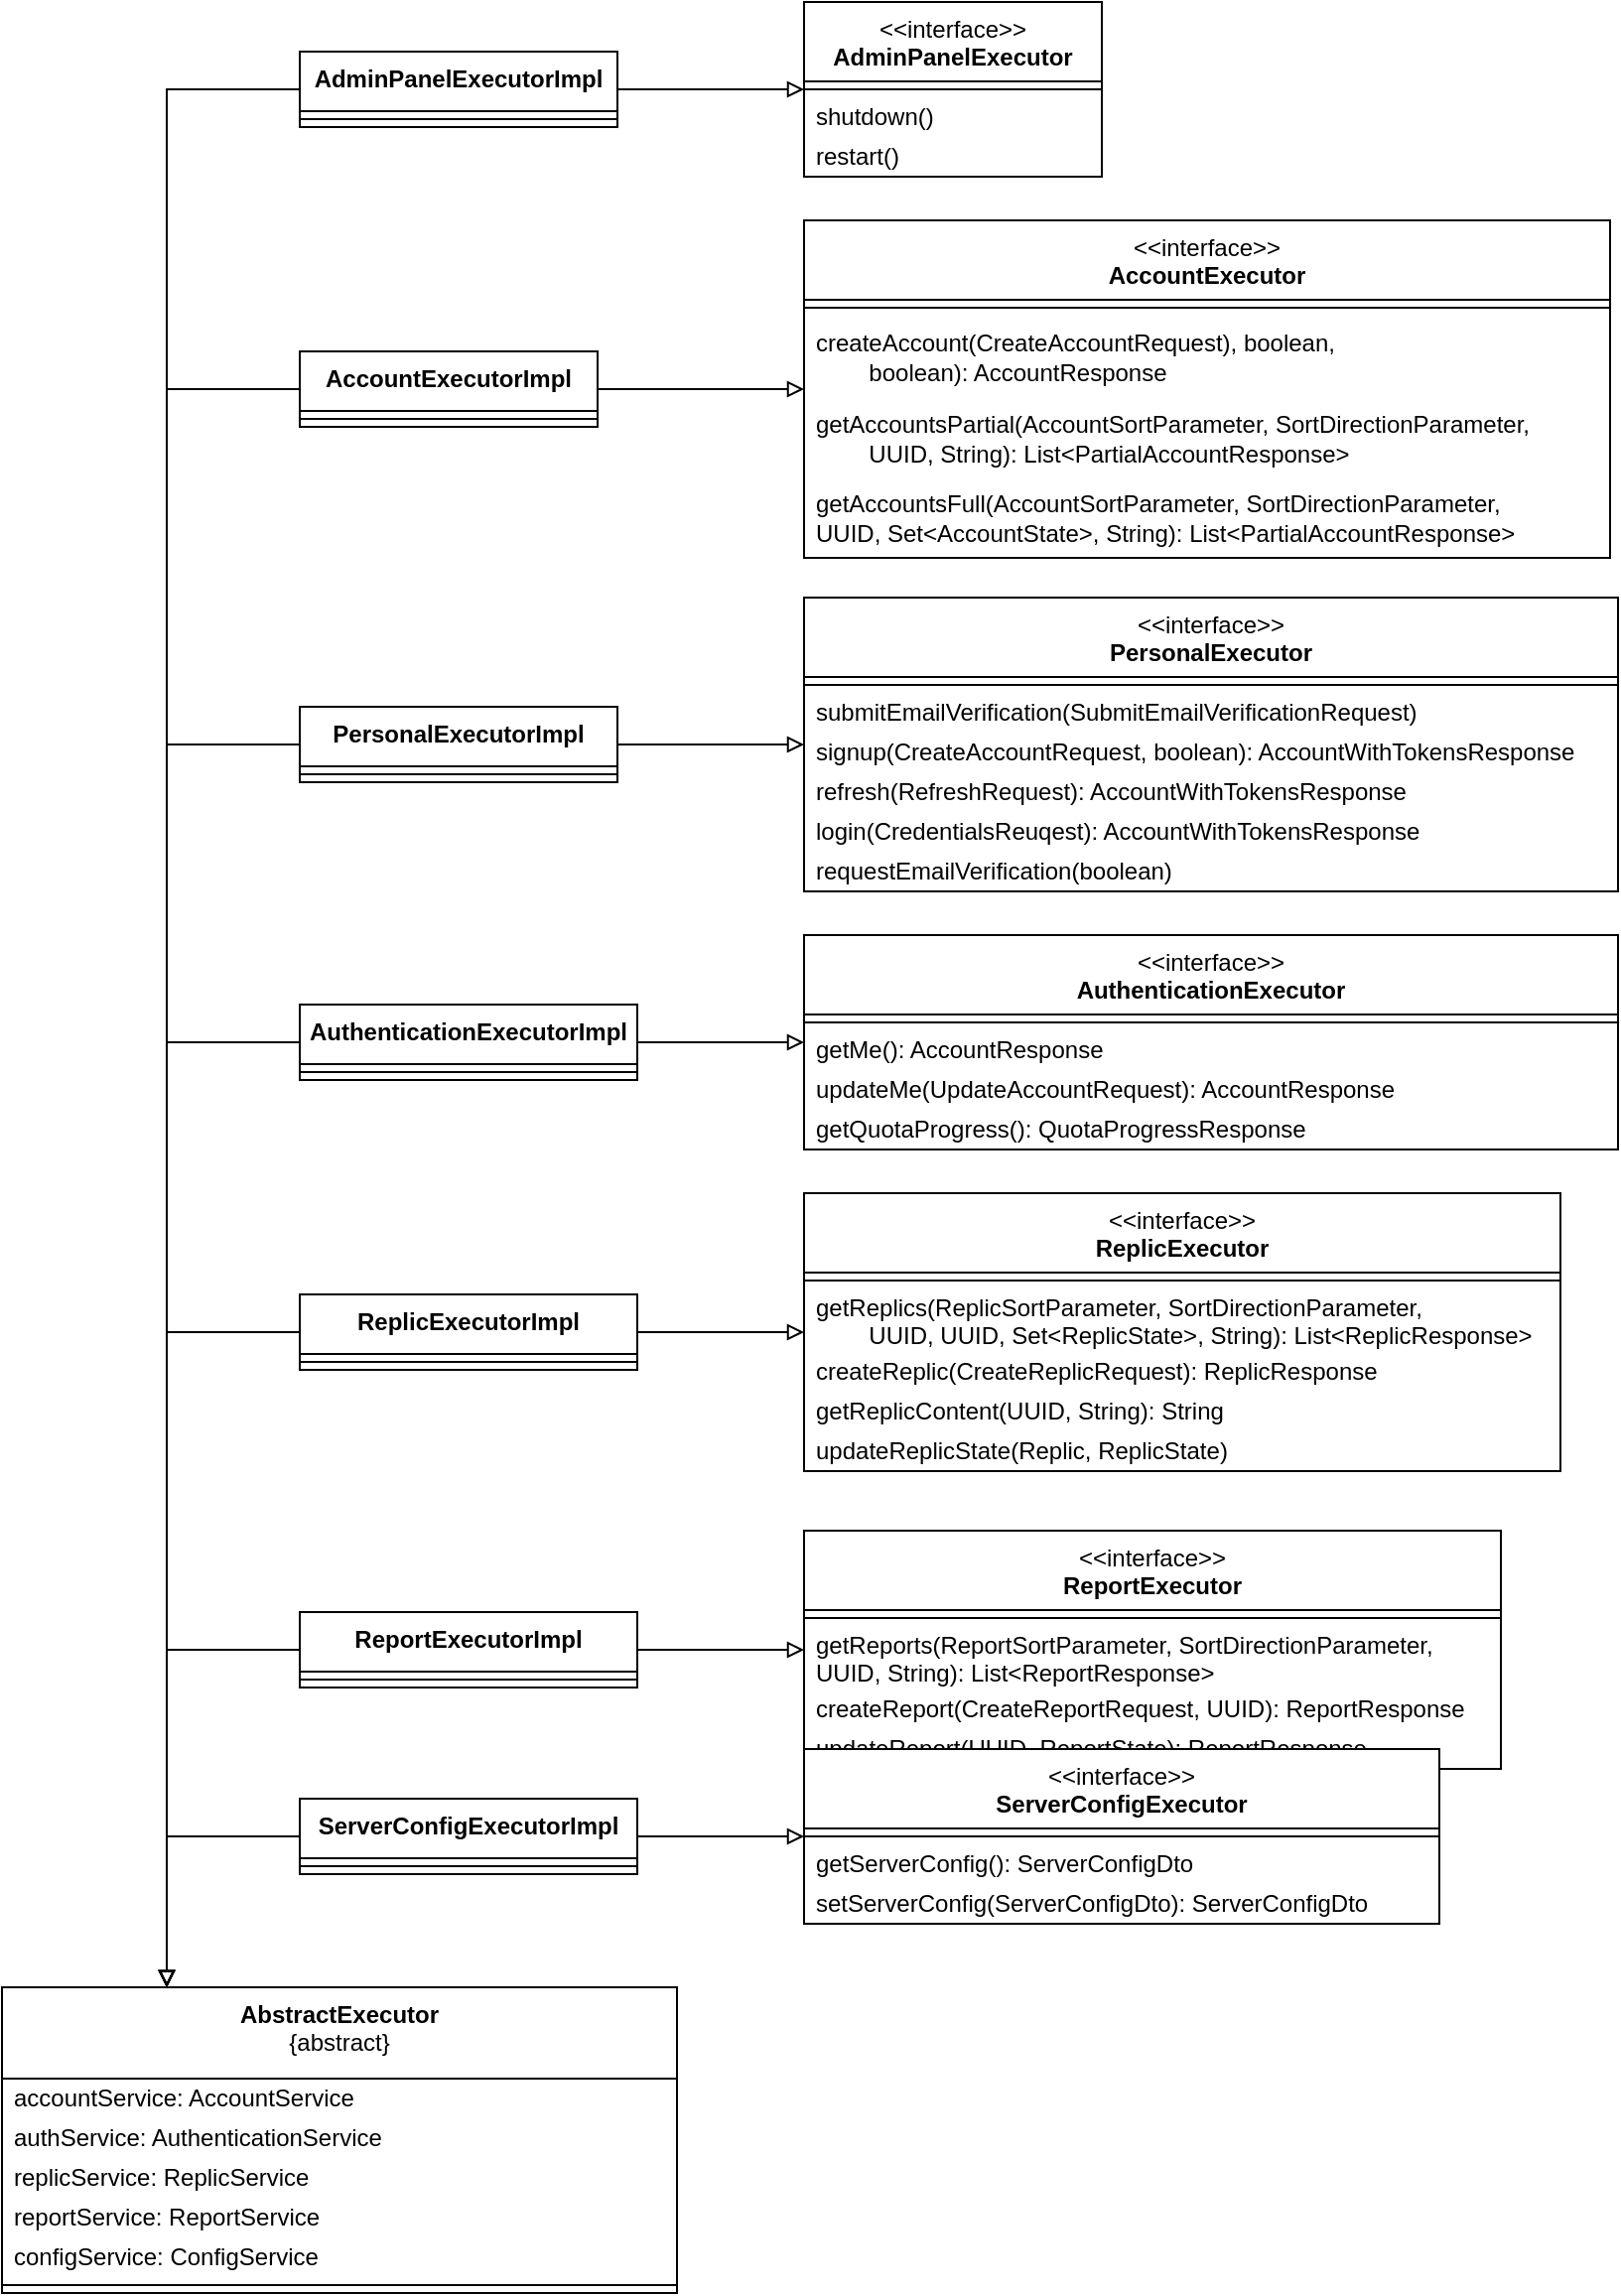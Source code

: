 <mxfile version="22.1.22" type="embed">
  <diagram name="Seite-1" id="tv3RCUC1lsHie5otSo7a">
    <mxGraphModel dx="872" dy="800" grid="1" gridSize="10" guides="1" tooltips="1" connect="1" arrows="1" fold="1" page="1" pageScale="1" pageWidth="827" pageHeight="1169" math="0" shadow="0">
      <root>
        <mxCell id="0" />
        <mxCell id="1" parent="0" />
        <mxCell id="zjGeTOThquZhaolVEsW3-189" value="&amp;lt;&amp;lt;interface&amp;gt;&amp;gt;&lt;br&gt;&lt;b&gt;AccountExecutor&lt;/b&gt;&lt;div&gt;&lt;br/&gt;&lt;/div&gt;" style="swimlane;fontStyle=0;align=center;verticalAlign=top;childLayout=stackLayout;horizontal=1;startSize=40;horizontalStack=0;resizeParent=1;resizeParentMax=0;resizeLast=0;collapsible=0;marginBottom=0;html=1;whiteSpace=wrap;" parent="1" vertex="1">
          <mxGeometry x="411" y="110" width="406" height="170" as="geometry" />
        </mxCell>
        <mxCell id="zjGeTOThquZhaolVEsW3-190" value="" style="line;strokeWidth=1;fillColor=none;align=left;verticalAlign=middle;spacingTop=-1;spacingLeft=3;spacingRight=3;rotatable=0;labelPosition=right;points=[];portConstraint=eastwest;" parent="zjGeTOThquZhaolVEsW3-189" vertex="1">
          <mxGeometry y="40" width="406" height="8" as="geometry" />
        </mxCell>
        <mxCell id="zjGeTOThquZhaolVEsW3-191" value="&lt;div&gt;createAccount(CreateAccountRequest), boolean,&amp;nbsp;&lt;/div&gt;&lt;div&gt;&lt;span style=&quot;white-space: pre;&quot;&gt;&#x9;&lt;/span&gt;boolean): AccountResponse&lt;/div&gt;" style="text;html=1;strokeColor=none;fillColor=none;align=left;verticalAlign=middle;spacingLeft=4;spacingRight=4;overflow=hidden;rotatable=0;points=[[0,0.5],[1,0.5]];portConstraint=eastwest;whiteSpace=wrap;" parent="zjGeTOThquZhaolVEsW3-189" vertex="1">
          <mxGeometry y="48" width="406" height="42" as="geometry" />
        </mxCell>
        <mxCell id="zjGeTOThquZhaolVEsW3-192" value="&lt;div&gt;getAccountsPartial(AccountSortParameter, SortDirectionParameter,&amp;nbsp;&lt;/div&gt;&lt;div&gt;&lt;span style=&quot;white-space: pre;&quot;&gt;&#x9;&lt;/span&gt;UUID, String): List&amp;lt;PartialAccountResponse&amp;gt;&lt;/div&gt;" style="text;html=1;strokeColor=none;fillColor=none;align=left;verticalAlign=middle;spacingLeft=4;spacingRight=4;overflow=hidden;rotatable=0;points=[[0,0.5],[1,0.5]];portConstraint=eastwest;whiteSpace=wrap;" parent="zjGeTOThquZhaolVEsW3-189" vertex="1">
          <mxGeometry y="90" width="406" height="40" as="geometry" />
        </mxCell>
        <mxCell id="zjGeTOThquZhaolVEsW3-193" value="&lt;div&gt;getAccountsFull(AccountSortParameter, SortDirectionParameter,&amp;nbsp;&lt;/div&gt;&lt;div&gt;UUID, Set&amp;lt;AccountState&amp;gt;, String): List&amp;lt;PartialAccountResponse&amp;gt;&lt;/div&gt;" style="text;html=1;strokeColor=none;fillColor=none;align=left;verticalAlign=middle;spacingLeft=4;spacingRight=4;overflow=hidden;rotatable=0;points=[[0,0.5],[1,0.5]];portConstraint=eastwest;whiteSpace=wrap;" parent="zjGeTOThquZhaolVEsW3-189" vertex="1">
          <mxGeometry y="130" width="406" height="40" as="geometry" />
        </mxCell>
        <mxCell id="zjGeTOThquZhaolVEsW3-194" value="&amp;lt;&amp;lt;interface&amp;gt;&amp;gt;&lt;br&gt;&lt;b&gt;AdminPanelExecutor&lt;/b&gt;&lt;div&gt;&lt;br&gt;&lt;/div&gt;" style="swimlane;fontStyle=0;align=center;verticalAlign=top;childLayout=stackLayout;horizontal=1;startSize=40;horizontalStack=0;resizeParent=1;resizeParentMax=0;resizeLast=0;collapsible=0;marginBottom=0;html=1;whiteSpace=wrap;" parent="1" vertex="1">
          <mxGeometry x="411" width="150" height="88" as="geometry" />
        </mxCell>
        <mxCell id="zjGeTOThquZhaolVEsW3-195" value="" style="line;strokeWidth=1;fillColor=none;align=left;verticalAlign=middle;spacingTop=-1;spacingLeft=3;spacingRight=3;rotatable=0;labelPosition=right;points=[];portConstraint=eastwest;" parent="zjGeTOThquZhaolVEsW3-194" vertex="1">
          <mxGeometry y="40" width="150" height="8" as="geometry" />
        </mxCell>
        <mxCell id="zjGeTOThquZhaolVEsW3-196" value="shutdown()" style="text;html=1;strokeColor=none;fillColor=none;align=left;verticalAlign=middle;spacingLeft=4;spacingRight=4;overflow=hidden;rotatable=0;points=[[0,0.5],[1,0.5]];portConstraint=eastwest;whiteSpace=wrap;" parent="zjGeTOThquZhaolVEsW3-194" vertex="1">
          <mxGeometry y="48" width="150" height="20" as="geometry" />
        </mxCell>
        <mxCell id="zjGeTOThquZhaolVEsW3-197" value="restart()" style="text;html=1;strokeColor=none;fillColor=none;align=left;verticalAlign=middle;spacingLeft=4;spacingRight=4;overflow=hidden;rotatable=0;points=[[0,0.5],[1,0.5]];portConstraint=eastwest;whiteSpace=wrap;" parent="zjGeTOThquZhaolVEsW3-194" vertex="1">
          <mxGeometry y="68" width="150" height="20" as="geometry" />
        </mxCell>
        <mxCell id="zjGeTOThquZhaolVEsW3-198" value="&amp;lt;&amp;lt;interface&amp;gt;&amp;gt;&lt;br&gt;&lt;b&gt;PersonalExecutor&lt;/b&gt;&lt;div&gt;&lt;br&gt;&lt;/div&gt;" style="swimlane;fontStyle=0;align=center;verticalAlign=top;childLayout=stackLayout;horizontal=1;startSize=40;horizontalStack=0;resizeParent=1;resizeParentMax=0;resizeLast=0;collapsible=0;marginBottom=0;html=1;whiteSpace=wrap;" parent="1" vertex="1">
          <mxGeometry x="411" y="300" width="410" height="148" as="geometry" />
        </mxCell>
        <mxCell id="zjGeTOThquZhaolVEsW3-199" value="" style="line;strokeWidth=1;fillColor=none;align=left;verticalAlign=middle;spacingTop=-1;spacingLeft=3;spacingRight=3;rotatable=0;labelPosition=right;points=[];portConstraint=eastwest;" parent="zjGeTOThquZhaolVEsW3-198" vertex="1">
          <mxGeometry y="40" width="410" height="8" as="geometry" />
        </mxCell>
        <mxCell id="zjGeTOThquZhaolVEsW3-200" value="submitEmailVerification(SubmitEmailVerificationRequest)" style="text;html=1;strokeColor=none;fillColor=none;align=left;verticalAlign=middle;spacingLeft=4;spacingRight=4;overflow=hidden;rotatable=0;points=[[0,0.5],[1,0.5]];portConstraint=eastwest;whiteSpace=wrap;" parent="zjGeTOThquZhaolVEsW3-198" vertex="1">
          <mxGeometry y="48" width="410" height="20" as="geometry" />
        </mxCell>
        <mxCell id="zjGeTOThquZhaolVEsW3-201" value="signup(CreateAccountRequest, boolean): AccountWithTokensResponse" style="text;html=1;strokeColor=none;fillColor=none;align=left;verticalAlign=middle;spacingLeft=4;spacingRight=4;overflow=hidden;rotatable=0;points=[[0,0.5],[1,0.5]];portConstraint=eastwest;whiteSpace=wrap;" parent="zjGeTOThquZhaolVEsW3-198" vertex="1">
          <mxGeometry y="68" width="410" height="20" as="geometry" />
        </mxCell>
        <mxCell id="zjGeTOThquZhaolVEsW3-202" value="refresh(RefreshRequest): AccountWithTokensResponse" style="text;html=1;strokeColor=none;fillColor=none;align=left;verticalAlign=middle;spacingLeft=4;spacingRight=4;overflow=hidden;rotatable=0;points=[[0,0.5],[1,0.5]];portConstraint=eastwest;whiteSpace=wrap;" parent="zjGeTOThquZhaolVEsW3-198" vertex="1">
          <mxGeometry y="88" width="410" height="20" as="geometry" />
        </mxCell>
        <mxCell id="zjGeTOThquZhaolVEsW3-203" value="login(CredentialsReuqest): AccountWithTokensResponse" style="text;html=1;strokeColor=none;fillColor=none;align=left;verticalAlign=middle;spacingLeft=4;spacingRight=4;overflow=hidden;rotatable=0;points=[[0,0.5],[1,0.5]];portConstraint=eastwest;whiteSpace=wrap;" parent="zjGeTOThquZhaolVEsW3-198" vertex="1">
          <mxGeometry y="108" width="410" height="20" as="geometry" />
        </mxCell>
        <mxCell id="zjGeTOThquZhaolVEsW3-204" value="requestEmailVerification(boolean)" style="text;html=1;strokeColor=none;fillColor=none;align=left;verticalAlign=middle;spacingLeft=4;spacingRight=4;overflow=hidden;rotatable=0;points=[[0,0.5],[1,0.5]];portConstraint=eastwest;whiteSpace=wrap;" parent="zjGeTOThquZhaolVEsW3-198" vertex="1">
          <mxGeometry y="128" width="410" height="20" as="geometry" />
        </mxCell>
        <mxCell id="zjGeTOThquZhaolVEsW3-205" value="&amp;lt;&amp;lt;interface&amp;gt;&amp;gt;&lt;br&gt;&lt;b&gt;ReplicExecutor&lt;/b&gt;&lt;div&gt;&lt;br&gt;&lt;/div&gt;" style="swimlane;fontStyle=0;align=center;verticalAlign=top;childLayout=stackLayout;horizontal=1;startSize=40;horizontalStack=0;resizeParent=1;resizeParentMax=0;resizeLast=0;collapsible=0;marginBottom=0;html=1;whiteSpace=wrap;" parent="1" vertex="1">
          <mxGeometry x="411" y="600" width="381" height="140" as="geometry" />
        </mxCell>
        <mxCell id="zjGeTOThquZhaolVEsW3-206" value="" style="line;strokeWidth=1;fillColor=none;align=left;verticalAlign=middle;spacingTop=-1;spacingLeft=3;spacingRight=3;rotatable=0;labelPosition=right;points=[];portConstraint=eastwest;" parent="zjGeTOThquZhaolVEsW3-205" vertex="1">
          <mxGeometry y="40" width="381" height="8" as="geometry" />
        </mxCell>
        <mxCell id="zjGeTOThquZhaolVEsW3-207" value="&lt;div&gt;getReplics(ReplicSortParameter, SortDirectionParameter,&amp;nbsp;&lt;/div&gt;&lt;div&gt;&lt;span style=&quot;white-space: pre;&quot;&gt;&#x9;&lt;/span&gt;UUID, UUID, Set&amp;lt;ReplicState&amp;gt;, String): List&amp;lt;ReplicResponse&amp;gt;&lt;/div&gt;" style="text;html=1;strokeColor=none;fillColor=none;align=left;verticalAlign=middle;spacingLeft=4;spacingRight=4;overflow=hidden;rotatable=0;points=[[0,0.5],[1,0.5]];portConstraint=eastwest;whiteSpace=wrap;" parent="zjGeTOThquZhaolVEsW3-205" vertex="1">
          <mxGeometry y="48" width="381" height="32" as="geometry" />
        </mxCell>
        <mxCell id="zjGeTOThquZhaolVEsW3-208" value="createReplic(CreateReplicRequest): ReplicResponse" style="text;html=1;strokeColor=none;fillColor=none;align=left;verticalAlign=middle;spacingLeft=4;spacingRight=4;overflow=hidden;rotatable=0;points=[[0,0.5],[1,0.5]];portConstraint=eastwest;whiteSpace=wrap;" parent="zjGeTOThquZhaolVEsW3-205" vertex="1">
          <mxGeometry y="80" width="381" height="20" as="geometry" />
        </mxCell>
        <mxCell id="zjGeTOThquZhaolVEsW3-209" value="getReplicContent(UUID, String): String" style="text;html=1;strokeColor=none;fillColor=none;align=left;verticalAlign=middle;spacingLeft=4;spacingRight=4;overflow=hidden;rotatable=0;points=[[0,0.5],[1,0.5]];portConstraint=eastwest;whiteSpace=wrap;" parent="zjGeTOThquZhaolVEsW3-205" vertex="1">
          <mxGeometry y="100" width="381" height="20" as="geometry" />
        </mxCell>
        <mxCell id="2" value="updateReplicState(Replic, ReplicState)" style="text;html=1;strokeColor=none;fillColor=none;align=left;verticalAlign=middle;spacingLeft=4;spacingRight=4;overflow=hidden;rotatable=0;points=[[0,0.5],[1,0.5]];portConstraint=eastwest;whiteSpace=wrap;" vertex="1" parent="zjGeTOThquZhaolVEsW3-205">
          <mxGeometry y="120" width="381" height="20" as="geometry" />
        </mxCell>
        <mxCell id="zjGeTOThquZhaolVEsW3-210" value="&amp;lt;&amp;lt;interface&amp;gt;&amp;gt;&lt;br&gt;&lt;b&gt;ReportExecutor&lt;/b&gt;&lt;div&gt;&lt;br&gt;&lt;/div&gt;" style="swimlane;fontStyle=0;align=center;verticalAlign=top;childLayout=stackLayout;horizontal=1;startSize=40;horizontalStack=0;resizeParent=1;resizeParentMax=0;resizeLast=0;collapsible=0;marginBottom=0;html=1;whiteSpace=wrap;" parent="1" vertex="1">
          <mxGeometry x="411" y="770" width="351" height="120" as="geometry" />
        </mxCell>
        <mxCell id="zjGeTOThquZhaolVEsW3-211" value="" style="line;strokeWidth=1;fillColor=none;align=left;verticalAlign=middle;spacingTop=-1;spacingLeft=3;spacingRight=3;rotatable=0;labelPosition=right;points=[];portConstraint=eastwest;" parent="zjGeTOThquZhaolVEsW3-210" vertex="1">
          <mxGeometry y="40" width="351" height="8" as="geometry" />
        </mxCell>
        <mxCell id="zjGeTOThquZhaolVEsW3-212" value="&lt;div&gt;getReports(ReportSortParameter, SortDirectionParameter,&amp;nbsp;&lt;/div&gt;&lt;div&gt;UUID, String): List&amp;lt;ReportResponse&amp;gt;&lt;/div&gt;" style="text;html=1;strokeColor=none;fillColor=none;align=left;verticalAlign=middle;spacingLeft=4;spacingRight=4;overflow=hidden;rotatable=0;points=[[0,0.5],[1,0.5]];portConstraint=eastwest;whiteSpace=wrap;" parent="zjGeTOThquZhaolVEsW3-210" vertex="1">
          <mxGeometry y="48" width="351" height="32" as="geometry" />
        </mxCell>
        <mxCell id="zjGeTOThquZhaolVEsW3-213" value="createReport(CreateReportRequest, UUID): ReportResponse" style="text;html=1;strokeColor=none;fillColor=none;align=left;verticalAlign=middle;spacingLeft=4;spacingRight=4;overflow=hidden;rotatable=0;points=[[0,0.5],[1,0.5]];portConstraint=eastwest;whiteSpace=wrap;" parent="zjGeTOThquZhaolVEsW3-210" vertex="1">
          <mxGeometry y="80" width="351" height="20" as="geometry" />
        </mxCell>
        <mxCell id="zjGeTOThquZhaolVEsW3-214" value="updateReport(UUID, ReportState): ReportResponse" style="text;html=1;strokeColor=none;fillColor=none;align=left;verticalAlign=middle;spacingLeft=4;spacingRight=4;overflow=hidden;rotatable=0;points=[[0,0.5],[1,0.5]];portConstraint=eastwest;whiteSpace=wrap;" parent="zjGeTOThquZhaolVEsW3-210" vertex="1">
          <mxGeometry y="100" width="351" height="20" as="geometry" />
        </mxCell>
        <mxCell id="zjGeTOThquZhaolVEsW3-215" value="&amp;lt;&amp;lt;interface&amp;gt;&amp;gt;&lt;br&gt;&lt;b&gt;ServerConfigExecutor&lt;/b&gt;&lt;div&gt;&lt;br&gt;&lt;/div&gt;" style="swimlane;fontStyle=0;align=center;verticalAlign=top;childLayout=stackLayout;horizontal=1;startSize=40;horizontalStack=0;resizeParent=1;resizeParentMax=0;resizeLast=0;collapsible=0;marginBottom=0;html=1;whiteSpace=wrap;" parent="1" vertex="1">
          <mxGeometry x="411" y="880" width="320" height="88" as="geometry" />
        </mxCell>
        <mxCell id="zjGeTOThquZhaolVEsW3-216" value="" style="line;strokeWidth=1;fillColor=none;align=left;verticalAlign=middle;spacingTop=-1;spacingLeft=3;spacingRight=3;rotatable=0;labelPosition=right;points=[];portConstraint=eastwest;" parent="zjGeTOThquZhaolVEsW3-215" vertex="1">
          <mxGeometry y="40" width="320" height="8" as="geometry" />
        </mxCell>
        <mxCell id="zjGeTOThquZhaolVEsW3-217" value="getServerConfig(): ServerConfigDto" style="text;html=1;strokeColor=none;fillColor=none;align=left;verticalAlign=middle;spacingLeft=4;spacingRight=4;overflow=hidden;rotatable=0;points=[[0,0.5],[1,0.5]];portConstraint=eastwest;whiteSpace=wrap;" parent="zjGeTOThquZhaolVEsW3-215" vertex="1">
          <mxGeometry y="48" width="320" height="20" as="geometry" />
        </mxCell>
        <mxCell id="zjGeTOThquZhaolVEsW3-218" value="setServerConfig(ServerConfigDto): ServerConfigDto" style="text;html=1;strokeColor=none;fillColor=none;align=left;verticalAlign=middle;spacingLeft=4;spacingRight=4;overflow=hidden;rotatable=0;points=[[0,0.5],[1,0.5]];portConstraint=eastwest;whiteSpace=wrap;" parent="zjGeTOThquZhaolVEsW3-215" vertex="1">
          <mxGeometry y="68" width="320" height="20" as="geometry" />
        </mxCell>
        <mxCell id="zjGeTOThquZhaolVEsW3-219" value="&amp;lt;&amp;lt;interface&amp;gt;&amp;gt;&lt;br&gt;&lt;b&gt;AuthenticationExecutor&lt;/b&gt;&lt;div&gt;&lt;br&gt;&lt;/div&gt;" style="swimlane;fontStyle=0;align=center;verticalAlign=top;childLayout=stackLayout;horizontal=1;startSize=40;horizontalStack=0;resizeParent=1;resizeParentMax=0;resizeLast=0;collapsible=0;marginBottom=0;html=1;whiteSpace=wrap;" parent="1" vertex="1">
          <mxGeometry x="411" y="470" width="410" height="108" as="geometry" />
        </mxCell>
        <mxCell id="zjGeTOThquZhaolVEsW3-220" value="" style="line;strokeWidth=1;fillColor=none;align=left;verticalAlign=middle;spacingTop=-1;spacingLeft=3;spacingRight=3;rotatable=0;labelPosition=right;points=[];portConstraint=eastwest;" parent="zjGeTOThquZhaolVEsW3-219" vertex="1">
          <mxGeometry y="40" width="410" height="8" as="geometry" />
        </mxCell>
        <mxCell id="zjGeTOThquZhaolVEsW3-221" value="getMe(): AccountResponse" style="text;html=1;strokeColor=none;fillColor=none;align=left;verticalAlign=middle;spacingLeft=4;spacingRight=4;overflow=hidden;rotatable=0;points=[[0,0.5],[1,0.5]];portConstraint=eastwest;whiteSpace=wrap;" parent="zjGeTOThquZhaolVEsW3-219" vertex="1">
          <mxGeometry y="48" width="410" height="20" as="geometry" />
        </mxCell>
        <mxCell id="zjGeTOThquZhaolVEsW3-222" value="updateMe(UpdateAccountRequest): AccountResponse" style="text;html=1;strokeColor=none;fillColor=none;align=left;verticalAlign=middle;spacingLeft=4;spacingRight=4;overflow=hidden;rotatable=0;points=[[0,0.5],[1,0.5]];portConstraint=eastwest;whiteSpace=wrap;" parent="zjGeTOThquZhaolVEsW3-219" vertex="1">
          <mxGeometry y="68" width="410" height="20" as="geometry" />
        </mxCell>
        <mxCell id="zjGeTOThquZhaolVEsW3-223" value="getQuotaProgress(): QuotaProgressResponse" style="text;html=1;strokeColor=none;fillColor=none;align=left;verticalAlign=middle;spacingLeft=4;spacingRight=4;overflow=hidden;rotatable=0;points=[[0,0.5],[1,0.5]];portConstraint=eastwest;whiteSpace=wrap;" parent="zjGeTOThquZhaolVEsW3-219" vertex="1">
          <mxGeometry y="88" width="410" height="20" as="geometry" />
        </mxCell>
        <mxCell id="zjGeTOThquZhaolVEsW3-250" style="edgeStyle=orthogonalEdgeStyle;rounded=0;orthogonalLoop=1;jettySize=auto;html=1;endArrow=block;endFill=0;" parent="1" source="zjGeTOThquZhaolVEsW3-224" target="zjGeTOThquZhaolVEsW3-194" edge="1">
          <mxGeometry relative="1" as="geometry" />
        </mxCell>
        <mxCell id="zjGeTOThquZhaolVEsW3-270" style="edgeStyle=orthogonalEdgeStyle;rounded=0;orthogonalLoop=1;jettySize=auto;html=1;endArrow=block;endFill=0;" parent="1" source="zjGeTOThquZhaolVEsW3-224" target="zjGeTOThquZhaolVEsW3-240" edge="1">
          <mxGeometry relative="1" as="geometry">
            <Array as="points">
              <mxPoint x="90" y="44" />
            </Array>
          </mxGeometry>
        </mxCell>
        <mxCell id="zjGeTOThquZhaolVEsW3-224" value="&lt;b&gt;AdminPanelExecutorImpl&lt;/b&gt;" style="swimlane;fontStyle=0;align=center;verticalAlign=top;childLayout=stackLayout;horizontal=1;startSize=30;horizontalStack=0;resizeParent=1;resizeParentMax=0;resizeLast=0;collapsible=0;marginBottom=0;html=1;whiteSpace=wrap;" parent="1" vertex="1">
          <mxGeometry x="157" y="25" width="160" height="38" as="geometry" />
        </mxCell>
        <mxCell id="zjGeTOThquZhaolVEsW3-225" value="" style="line;strokeWidth=1;fillColor=none;align=left;verticalAlign=middle;spacingTop=-1;spacingLeft=3;spacingRight=3;rotatable=0;labelPosition=right;points=[];portConstraint=eastwest;" parent="zjGeTOThquZhaolVEsW3-224" vertex="1">
          <mxGeometry y="30" width="160" height="8" as="geometry" />
        </mxCell>
        <mxCell id="zjGeTOThquZhaolVEsW3-249" style="edgeStyle=orthogonalEdgeStyle;rounded=0;orthogonalLoop=1;jettySize=auto;html=1;endArrow=block;endFill=0;" parent="1" source="zjGeTOThquZhaolVEsW3-228" target="zjGeTOThquZhaolVEsW3-240" edge="1">
          <mxGeometry relative="1" as="geometry">
            <Array as="points">
              <mxPoint x="90" y="195" />
            </Array>
          </mxGeometry>
        </mxCell>
        <mxCell id="zjGeTOThquZhaolVEsW3-252" style="edgeStyle=orthogonalEdgeStyle;rounded=0;orthogonalLoop=1;jettySize=auto;html=1;endArrow=block;endFill=0;" parent="1" source="zjGeTOThquZhaolVEsW3-228" target="zjGeTOThquZhaolVEsW3-189" edge="1">
          <mxGeometry relative="1" as="geometry" />
        </mxCell>
        <mxCell id="zjGeTOThquZhaolVEsW3-228" value="&lt;b&gt;AccountExecutorImpl&lt;/b&gt;" style="swimlane;fontStyle=0;align=center;verticalAlign=top;childLayout=stackLayout;horizontal=1;startSize=30;horizontalStack=0;resizeParent=1;resizeParentMax=0;resizeLast=0;collapsible=0;marginBottom=0;html=1;whiteSpace=wrap;" parent="1" vertex="1">
          <mxGeometry x="157" y="176" width="150" height="38" as="geometry" />
        </mxCell>
        <mxCell id="zjGeTOThquZhaolVEsW3-229" value="" style="line;strokeWidth=1;fillColor=none;align=left;verticalAlign=middle;spacingTop=-1;spacingLeft=3;spacingRight=3;rotatable=0;labelPosition=right;points=[];portConstraint=eastwest;" parent="zjGeTOThquZhaolVEsW3-228" vertex="1">
          <mxGeometry y="30" width="150" height="8" as="geometry" />
        </mxCell>
        <mxCell id="zjGeTOThquZhaolVEsW3-248" style="edgeStyle=orthogonalEdgeStyle;rounded=0;orthogonalLoop=1;jettySize=auto;html=1;endArrow=block;endFill=0;" parent="1" source="zjGeTOThquZhaolVEsW3-230" target="zjGeTOThquZhaolVEsW3-240" edge="1">
          <mxGeometry relative="1" as="geometry">
            <Array as="points">
              <mxPoint x="90" y="374" />
            </Array>
          </mxGeometry>
        </mxCell>
        <mxCell id="zjGeTOThquZhaolVEsW3-253" style="edgeStyle=orthogonalEdgeStyle;rounded=0;orthogonalLoop=1;jettySize=auto;html=1;endArrow=block;endFill=0;" parent="1" source="zjGeTOThquZhaolVEsW3-230" target="zjGeTOThquZhaolVEsW3-198" edge="1">
          <mxGeometry relative="1" as="geometry" />
        </mxCell>
        <mxCell id="zjGeTOThquZhaolVEsW3-230" value="&lt;b&gt;PersonalExecutorImpl&lt;/b&gt;" style="swimlane;fontStyle=0;align=center;verticalAlign=top;childLayout=stackLayout;horizontal=1;startSize=30;horizontalStack=0;resizeParent=1;resizeParentMax=0;resizeLast=0;collapsible=0;marginBottom=0;html=1;whiteSpace=wrap;" parent="1" vertex="1">
          <mxGeometry x="157" y="355" width="160" height="38" as="geometry" />
        </mxCell>
        <mxCell id="zjGeTOThquZhaolVEsW3-231" value="" style="line;strokeWidth=1;fillColor=none;align=left;verticalAlign=middle;spacingTop=-1;spacingLeft=3;spacingRight=3;rotatable=0;labelPosition=right;points=[];portConstraint=eastwest;" parent="zjGeTOThquZhaolVEsW3-230" vertex="1">
          <mxGeometry y="30" width="160" height="8" as="geometry" />
        </mxCell>
        <mxCell id="zjGeTOThquZhaolVEsW3-246" style="edgeStyle=orthogonalEdgeStyle;rounded=0;orthogonalLoop=1;jettySize=auto;html=1;endArrow=block;endFill=0;" parent="1" source="zjGeTOThquZhaolVEsW3-232" target="zjGeTOThquZhaolVEsW3-240" edge="1">
          <mxGeometry relative="1" as="geometry">
            <Array as="points">
              <mxPoint x="90" y="524" />
            </Array>
          </mxGeometry>
        </mxCell>
        <mxCell id="zjGeTOThquZhaolVEsW3-254" style="edgeStyle=orthogonalEdgeStyle;rounded=0;orthogonalLoop=1;jettySize=auto;html=1;endArrow=block;endFill=0;" parent="1" source="zjGeTOThquZhaolVEsW3-232" target="zjGeTOThquZhaolVEsW3-219" edge="1">
          <mxGeometry relative="1" as="geometry" />
        </mxCell>
        <mxCell id="zjGeTOThquZhaolVEsW3-232" value="&lt;b&gt;AuthenticationExecutorImpl&lt;/b&gt;" style="swimlane;fontStyle=0;align=center;verticalAlign=top;childLayout=stackLayout;horizontal=1;startSize=30;horizontalStack=0;resizeParent=1;resizeParentMax=0;resizeLast=0;collapsible=0;marginBottom=0;html=1;whiteSpace=wrap;" parent="1" vertex="1">
          <mxGeometry x="157" y="505" width="170" height="38" as="geometry" />
        </mxCell>
        <mxCell id="zjGeTOThquZhaolVEsW3-233" value="" style="line;strokeWidth=1;fillColor=none;align=left;verticalAlign=middle;spacingTop=-1;spacingLeft=3;spacingRight=3;rotatable=0;labelPosition=right;points=[];portConstraint=eastwest;" parent="zjGeTOThquZhaolVEsW3-232" vertex="1">
          <mxGeometry y="30" width="170" height="8" as="geometry" />
        </mxCell>
        <mxCell id="zjGeTOThquZhaolVEsW3-245" style="edgeStyle=orthogonalEdgeStyle;rounded=0;orthogonalLoop=1;jettySize=auto;html=1;endArrow=block;endFill=0;" parent="1" source="zjGeTOThquZhaolVEsW3-234" target="zjGeTOThquZhaolVEsW3-240" edge="1">
          <mxGeometry relative="1" as="geometry">
            <Array as="points">
              <mxPoint x="90" y="670" />
            </Array>
          </mxGeometry>
        </mxCell>
        <mxCell id="zjGeTOThquZhaolVEsW3-255" style="edgeStyle=orthogonalEdgeStyle;rounded=0;orthogonalLoop=1;jettySize=auto;html=1;endArrow=block;endFill=0;" parent="1" source="zjGeTOThquZhaolVEsW3-234" target="zjGeTOThquZhaolVEsW3-205" edge="1">
          <mxGeometry relative="1" as="geometry" />
        </mxCell>
        <mxCell id="zjGeTOThquZhaolVEsW3-234" value="&lt;b&gt;ReplicExecutorImpl&lt;/b&gt;" style="swimlane;fontStyle=0;align=center;verticalAlign=top;childLayout=stackLayout;horizontal=1;startSize=30;horizontalStack=0;resizeParent=1;resizeParentMax=0;resizeLast=0;collapsible=0;marginBottom=0;html=1;whiteSpace=wrap;" parent="1" vertex="1">
          <mxGeometry x="157" y="651" width="170" height="38" as="geometry" />
        </mxCell>
        <mxCell id="zjGeTOThquZhaolVEsW3-235" value="" style="line;strokeWidth=1;fillColor=none;align=left;verticalAlign=middle;spacingTop=-1;spacingLeft=3;spacingRight=3;rotatable=0;labelPosition=right;points=[];portConstraint=eastwest;" parent="zjGeTOThquZhaolVEsW3-234" vertex="1">
          <mxGeometry y="30" width="170" height="8" as="geometry" />
        </mxCell>
        <mxCell id="zjGeTOThquZhaolVEsW3-244" style="edgeStyle=orthogonalEdgeStyle;rounded=0;orthogonalLoop=1;jettySize=auto;html=1;endArrow=block;endFill=0;" parent="1" source="zjGeTOThquZhaolVEsW3-236" target="zjGeTOThquZhaolVEsW3-240" edge="1">
          <mxGeometry relative="1" as="geometry">
            <Array as="points">
              <mxPoint x="90" y="830" />
            </Array>
          </mxGeometry>
        </mxCell>
        <mxCell id="zjGeTOThquZhaolVEsW3-256" style="edgeStyle=orthogonalEdgeStyle;rounded=0;orthogonalLoop=1;jettySize=auto;html=1;endArrow=block;endFill=0;" parent="1" source="zjGeTOThquZhaolVEsW3-236" target="zjGeTOThquZhaolVEsW3-210" edge="1">
          <mxGeometry relative="1" as="geometry" />
        </mxCell>
        <mxCell id="zjGeTOThquZhaolVEsW3-236" value="&lt;b&gt;ReportExecutorImpl&lt;/b&gt;" style="swimlane;fontStyle=0;align=center;verticalAlign=top;childLayout=stackLayout;horizontal=1;startSize=30;horizontalStack=0;resizeParent=1;resizeParentMax=0;resizeLast=0;collapsible=0;marginBottom=0;html=1;whiteSpace=wrap;" parent="1" vertex="1">
          <mxGeometry x="157" y="811" width="170" height="38" as="geometry" />
        </mxCell>
        <mxCell id="zjGeTOThquZhaolVEsW3-237" value="" style="line;strokeWidth=1;fillColor=none;align=left;verticalAlign=middle;spacingTop=-1;spacingLeft=3;spacingRight=3;rotatable=0;labelPosition=right;points=[];portConstraint=eastwest;" parent="zjGeTOThquZhaolVEsW3-236" vertex="1">
          <mxGeometry y="30" width="170" height="8" as="geometry" />
        </mxCell>
        <mxCell id="zjGeTOThquZhaolVEsW3-243" style="edgeStyle=orthogonalEdgeStyle;rounded=0;orthogonalLoop=1;jettySize=auto;html=1;endArrow=block;endFill=0;" parent="1" source="zjGeTOThquZhaolVEsW3-238" target="zjGeTOThquZhaolVEsW3-240" edge="1">
          <mxGeometry relative="1" as="geometry">
            <Array as="points">
              <mxPoint x="90" y="924" />
            </Array>
          </mxGeometry>
        </mxCell>
        <mxCell id="zjGeTOThquZhaolVEsW3-258" style="edgeStyle=orthogonalEdgeStyle;rounded=0;orthogonalLoop=1;jettySize=auto;html=1;endArrow=block;endFill=0;" parent="1" source="zjGeTOThquZhaolVEsW3-238" target="zjGeTOThquZhaolVEsW3-215" edge="1">
          <mxGeometry relative="1" as="geometry" />
        </mxCell>
        <mxCell id="zjGeTOThquZhaolVEsW3-238" value="&lt;b&gt;ServerConfigExecutorImpl&lt;/b&gt;" style="swimlane;fontStyle=0;align=center;verticalAlign=top;childLayout=stackLayout;horizontal=1;startSize=30;horizontalStack=0;resizeParent=1;resizeParentMax=0;resizeLast=0;collapsible=0;marginBottom=0;html=1;whiteSpace=wrap;" parent="1" vertex="1">
          <mxGeometry x="157" y="905" width="170" height="38" as="geometry" />
        </mxCell>
        <mxCell id="zjGeTOThquZhaolVEsW3-239" value="" style="line;strokeWidth=1;fillColor=none;align=left;verticalAlign=middle;spacingTop=-1;spacingLeft=3;spacingRight=3;rotatable=0;labelPosition=right;points=[];portConstraint=eastwest;" parent="zjGeTOThquZhaolVEsW3-238" vertex="1">
          <mxGeometry y="30" width="170" height="8" as="geometry" />
        </mxCell>
        <mxCell id="zjGeTOThquZhaolVEsW3-240" value="&lt;div&gt;&lt;b&gt;AbstractExecutor&lt;/b&gt;&lt;/div&gt;&lt;div&gt;{abstract}&lt;/div&gt;" style="swimlane;fontStyle=0;align=center;verticalAlign=top;childLayout=stackLayout;horizontal=1;startSize=46;horizontalStack=0;resizeParent=1;resizeParentMax=0;resizeLast=0;collapsible=0;marginBottom=0;html=1;whiteSpace=wrap;" parent="1" vertex="1">
          <mxGeometry x="7" y="1000" width="340" height="154" as="geometry" />
        </mxCell>
        <mxCell id="zjGeTOThquZhaolVEsW3-259" value="accountService: AccountService" style="text;html=1;strokeColor=none;fillColor=none;align=left;verticalAlign=middle;spacingLeft=4;spacingRight=4;overflow=hidden;rotatable=0;points=[[0,0.5],[1,0.5]];portConstraint=eastwest;whiteSpace=wrap;" parent="zjGeTOThquZhaolVEsW3-240" vertex="1">
          <mxGeometry y="46" width="340" height="20" as="geometry" />
        </mxCell>
        <mxCell id="zjGeTOThquZhaolVEsW3-260" value="authService: AuthenticationService" style="text;html=1;strokeColor=none;fillColor=none;align=left;verticalAlign=middle;spacingLeft=4;spacingRight=4;overflow=hidden;rotatable=0;points=[[0,0.5],[1,0.5]];portConstraint=eastwest;whiteSpace=wrap;" parent="zjGeTOThquZhaolVEsW3-240" vertex="1">
          <mxGeometry y="66" width="340" height="20" as="geometry" />
        </mxCell>
        <mxCell id="zjGeTOThquZhaolVEsW3-261" value="replicService: ReplicService" style="text;html=1;strokeColor=none;fillColor=none;align=left;verticalAlign=middle;spacingLeft=4;spacingRight=4;overflow=hidden;rotatable=0;points=[[0,0.5],[1,0.5]];portConstraint=eastwest;whiteSpace=wrap;" parent="zjGeTOThquZhaolVEsW3-240" vertex="1">
          <mxGeometry y="86" width="340" height="20" as="geometry" />
        </mxCell>
        <mxCell id="zjGeTOThquZhaolVEsW3-267" value="reportService: ReportService" style="text;html=1;strokeColor=none;fillColor=none;align=left;verticalAlign=middle;spacingLeft=4;spacingRight=4;overflow=hidden;rotatable=0;points=[[0,0.5],[1,0.5]];portConstraint=eastwest;whiteSpace=wrap;" parent="zjGeTOThquZhaolVEsW3-240" vertex="1">
          <mxGeometry y="106" width="340" height="20" as="geometry" />
        </mxCell>
        <mxCell id="zjGeTOThquZhaolVEsW3-269" value="configService: ConfigService" style="text;html=1;strokeColor=none;fillColor=none;align=left;verticalAlign=middle;spacingLeft=4;spacingRight=4;overflow=hidden;rotatable=0;points=[[0,0.5],[1,0.5]];portConstraint=eastwest;whiteSpace=wrap;" parent="zjGeTOThquZhaolVEsW3-240" vertex="1">
          <mxGeometry y="126" width="340" height="20" as="geometry" />
        </mxCell>
        <mxCell id="zjGeTOThquZhaolVEsW3-241" value="" style="line;strokeWidth=1;fillColor=none;align=left;verticalAlign=middle;spacingTop=-1;spacingLeft=3;spacingRight=3;rotatable=0;labelPosition=right;points=[];portConstraint=eastwest;" parent="zjGeTOThquZhaolVEsW3-240" vertex="1">
          <mxGeometry y="146" width="340" height="8" as="geometry" />
        </mxCell>
      </root>
    </mxGraphModel>
  </diagram>
</mxfile>
